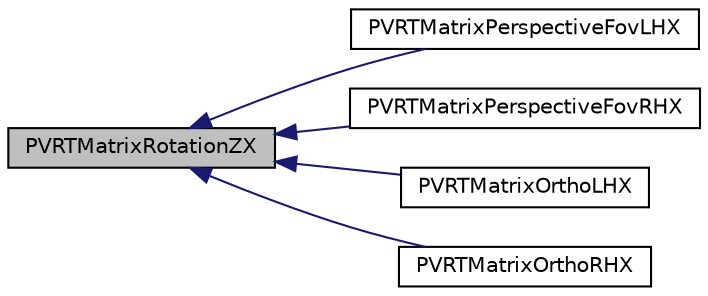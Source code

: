digraph "PVRTMatrixRotationZX"
{
  edge [fontname="Helvetica",fontsize="10",labelfontname="Helvetica",labelfontsize="10"];
  node [fontname="Helvetica",fontsize="10",shape=record];
  rankdir="LR";
  Node1 [label="PVRTMatrixRotationZX",height=0.2,width=0.4,color="black", fillcolor="grey75", style="filled", fontcolor="black"];
  Node1 -> Node2 [dir="back",color="midnightblue",fontsize="10",style="solid",fontname="Helvetica"];
  Node2 [label="PVRTMatrixPerspectiveFovLHX",height=0.2,width=0.4,color="black", fillcolor="white", style="filled",URL="$_p_v_r_t_matrix_8h.html#a14ad4717ff1351fcc2695481e644f482"];
  Node1 -> Node3 [dir="back",color="midnightblue",fontsize="10",style="solid",fontname="Helvetica"];
  Node3 [label="PVRTMatrixPerspectiveFovRHX",height=0.2,width=0.4,color="black", fillcolor="white", style="filled",URL="$_p_v_r_t_matrix_8h.html#ab51725dd7a79d7186658596bda72b6ec"];
  Node1 -> Node4 [dir="back",color="midnightblue",fontsize="10",style="solid",fontname="Helvetica"];
  Node4 [label="PVRTMatrixOrthoLHX",height=0.2,width=0.4,color="black", fillcolor="white", style="filled",URL="$_p_v_r_t_matrix_8h.html#a85936b244826720b8124858027f9d936"];
  Node1 -> Node5 [dir="back",color="midnightblue",fontsize="10",style="solid",fontname="Helvetica"];
  Node5 [label="PVRTMatrixOrthoRHX",height=0.2,width=0.4,color="black", fillcolor="white", style="filled",URL="$_p_v_r_t_matrix_8h.html#a700a323d93d52aab2aea2a98a7cff3db"];
}
